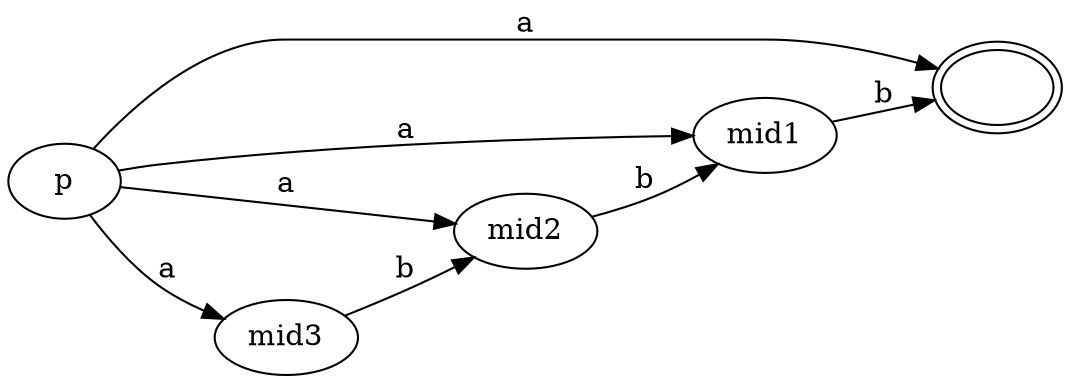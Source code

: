 digraph "A" {
  rankdir = LR;
  acc [label="", peripheries=2];

  "p" -> acc [label="a"];

  p    -> mid1 [label="a"];
  mid1 -> acc  [label="b"];

  p    -> mid2 [label="a"];
  mid2 -> mid1 [label="b"];

  p    -> mid3 [label="a"];
  mid3 -> mid2 [label="b"];
}

